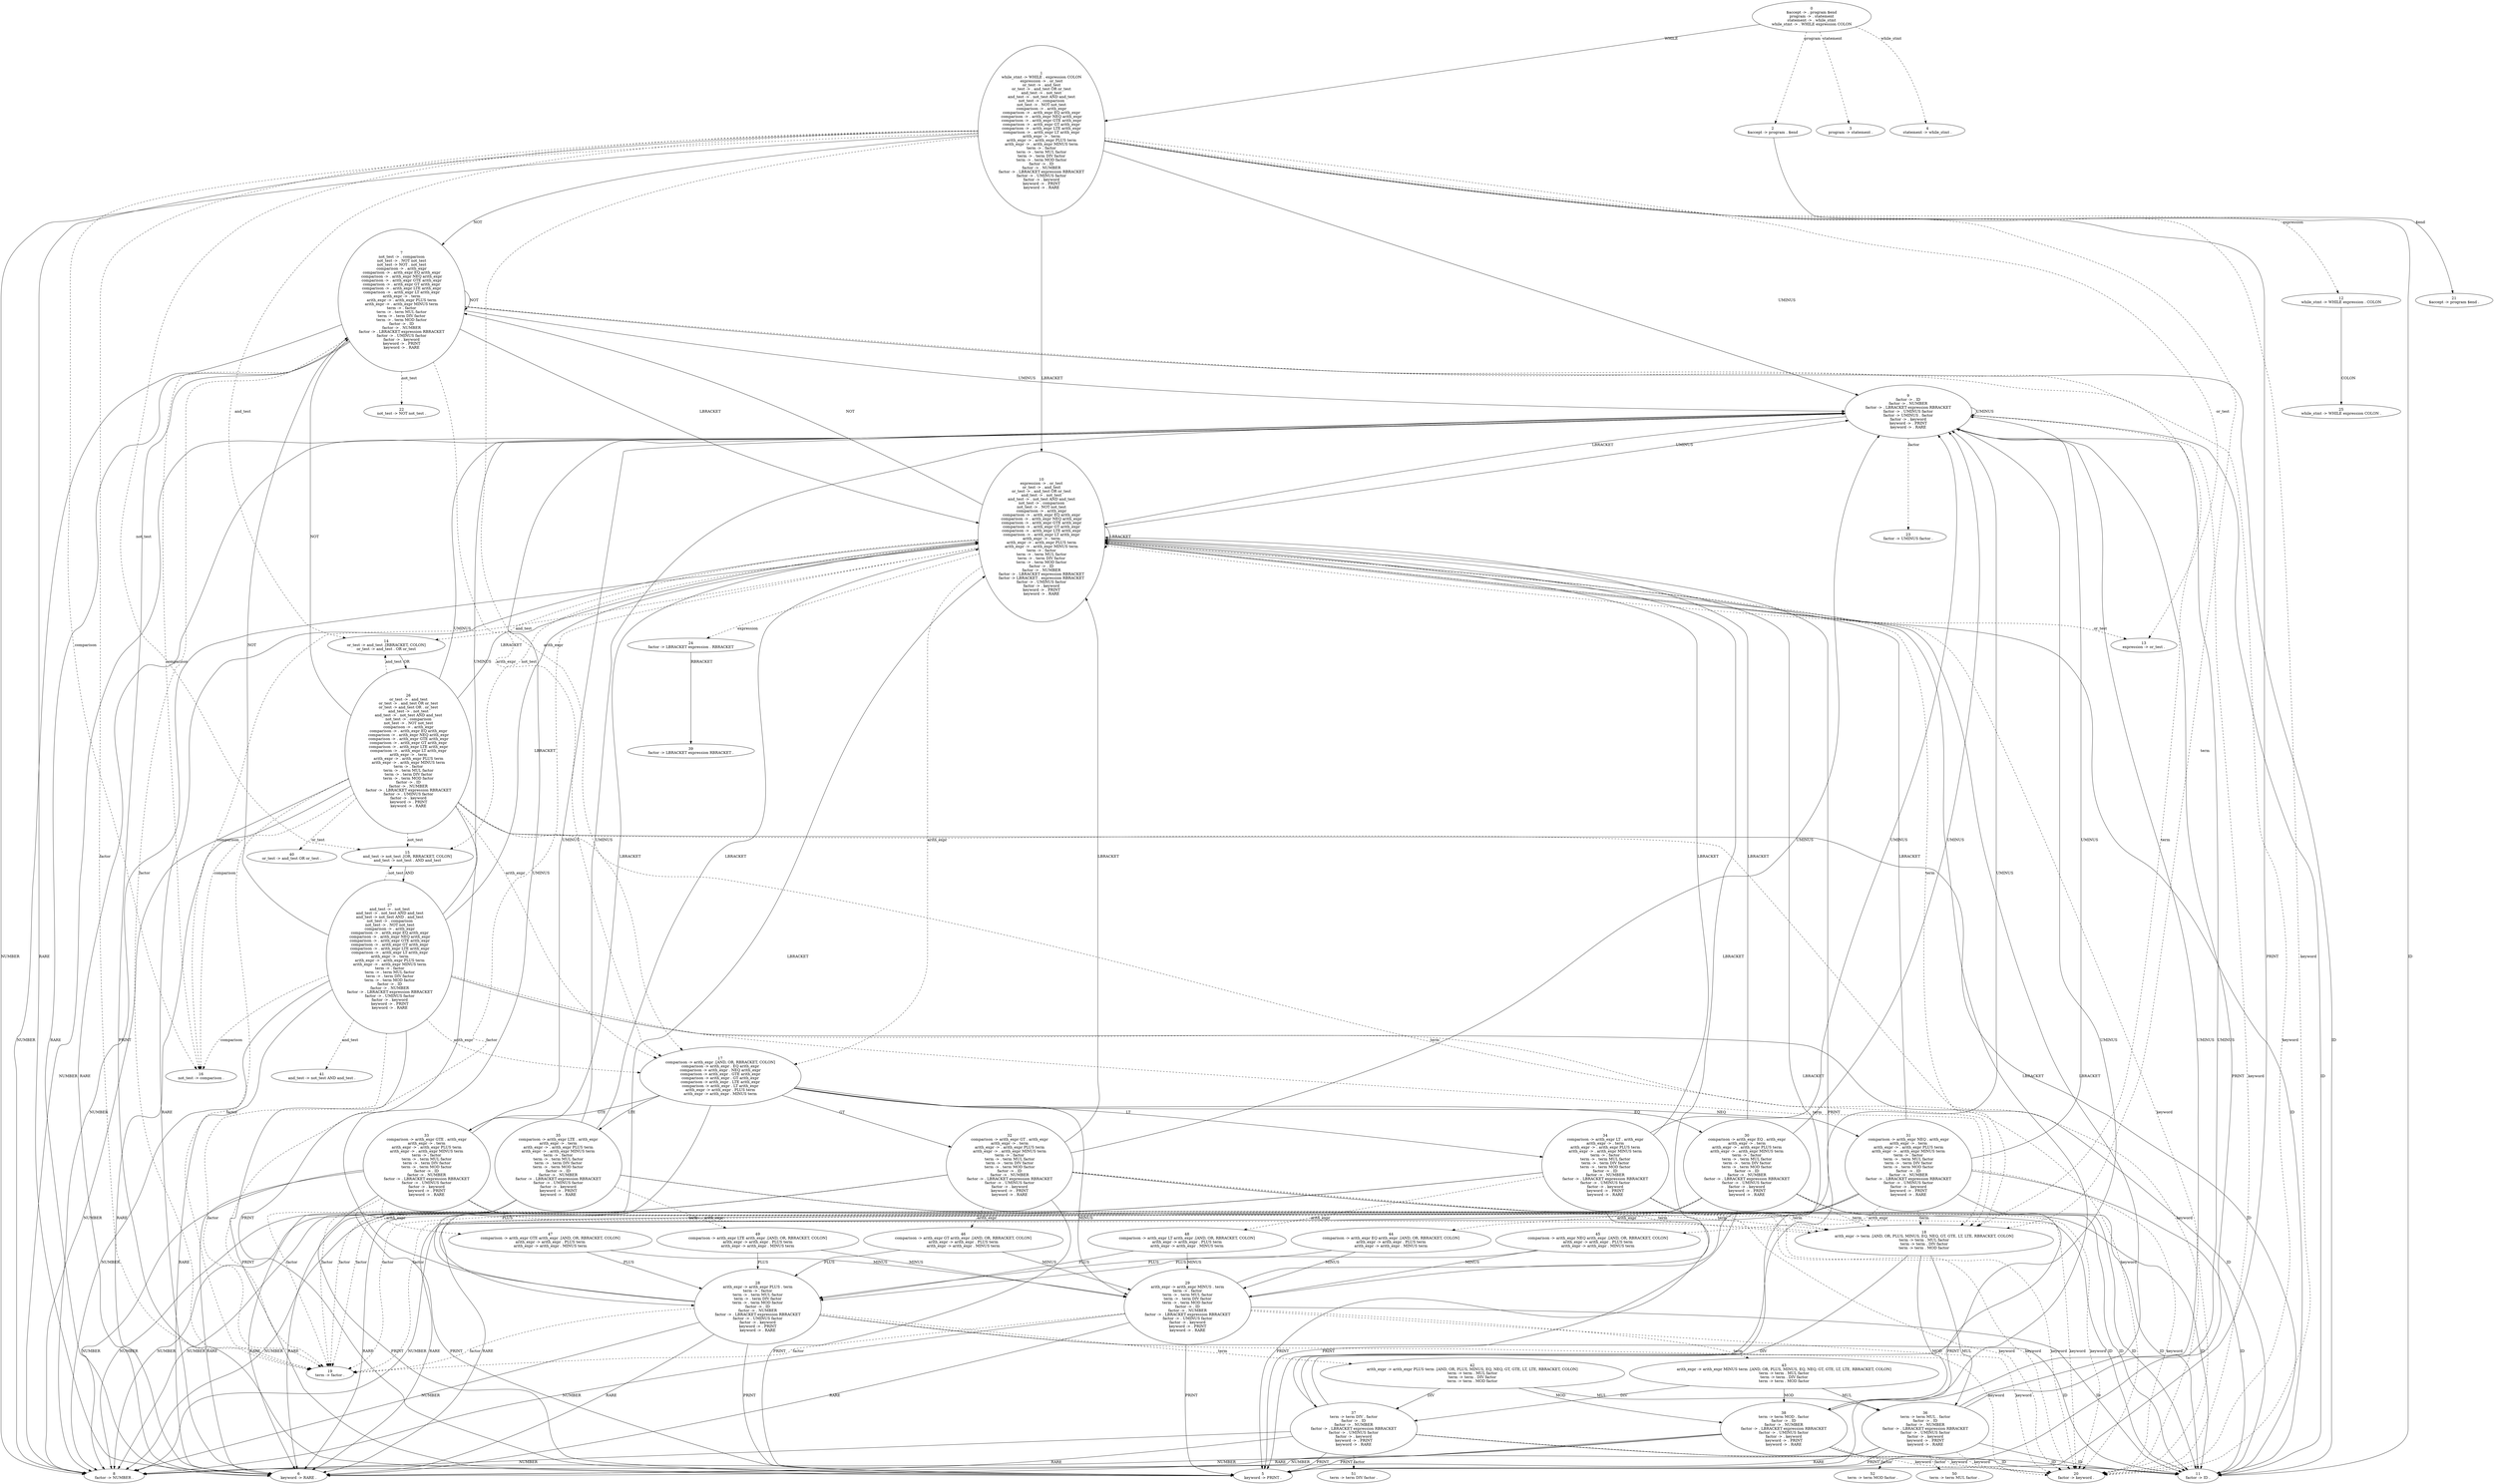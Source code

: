 digraph Automaton {
  0 [label="0\n$accept -> . program $end\nprogram -> . statement\nstatement -> . while_stmt\nwhile_stmt -> . WHILE expression COLON"]
  0 -> 1 [style=solid label="WHILE"]
  0 -> 2 [style=dashed label="program"]
  0 -> 3 [style=dashed label="statement"]
  0 -> 4 [style=dashed label="while_stmt"]
  1 [label="1\nwhile_stmt -> WHILE . expression COLON\nexpression -> . or_test\nor_test -> . and_test\nor_test -> . and_test OR or_test\nand_test -> . not_test\nand_test -> . not_test AND and_test\nnot_test -> . comparison\nnot_test -> . NOT not_test\ncomparison -> . arith_expr\ncomparison -> . arith_expr EQ arith_expr\ncomparison -> . arith_expr NEQ arith_expr\ncomparison -> . arith_expr GTE arith_expr\ncomparison -> . arith_expr GT arith_expr\ncomparison -> . arith_expr LTE arith_expr\ncomparison -> . arith_expr LT arith_expr\narith_expr -> . term\narith_expr -> . arith_expr PLUS term\narith_expr -> . arith_expr MINUS term\nterm -> . factor\nterm -> . term MUL factor\nterm -> . term DIV factor\nterm -> . term MOD factor\nfactor -> . ID\nfactor -> . NUMBER\nfactor -> . LBRACKET expression RBRACKET\nfactor -> . UMINUS factor\nfactor -> . keyword\nkeyword -> . PRINT\nkeyword -> . RARE"]
  1 -> 5 [style=solid label="PRINT"]
  1 -> 6 [style=solid label="RARE"]
  1 -> 7 [style=solid label="NOT"]
  1 -> 8 [style=solid label="NUMBER"]
  1 -> 9 [style=solid label="UMINUS"]
  1 -> 10 [style=solid label="LBRACKET"]
  1 -> 11 [style=solid label="ID"]
  1 -> 12 [style=dashed label="expression"]
  1 -> 13 [style=dashed label="or_test"]
  1 -> 14 [style=dashed label="and_test"]
  1 -> 15 [style=dashed label="not_test"]
  1 -> 16 [style=dashed label="comparison"]
  1 -> 17 [style=dashed label="arith_expr"]
  1 -> 18 [style=dashed label="term"]
  1 -> 19 [style=dashed label="factor"]
  1 -> 20 [style=dashed label="keyword"]
  2 [label="2\n$accept -> program . $end"]
  2 -> 21 [style=solid label="$end"]
  3 [label="3\nprogram -> statement ."]
  4 [label="4\nstatement -> while_stmt ."]
  5 [label="5\nkeyword -> PRINT ."]
  6 [label="6\nkeyword -> RARE ."]
  7 [label="7\nnot_test -> . comparison\nnot_test -> . NOT not_test\nnot_test -> NOT . not_test\ncomparison -> . arith_expr\ncomparison -> . arith_expr EQ arith_expr\ncomparison -> . arith_expr NEQ arith_expr\ncomparison -> . arith_expr GTE arith_expr\ncomparison -> . arith_expr GT arith_expr\ncomparison -> . arith_expr LTE arith_expr\ncomparison -> . arith_expr LT arith_expr\narith_expr -> . term\narith_expr -> . arith_expr PLUS term\narith_expr -> . arith_expr MINUS term\nterm -> . factor\nterm -> . term MUL factor\nterm -> . term DIV factor\nterm -> . term MOD factor\nfactor -> . ID\nfactor -> . NUMBER\nfactor -> . LBRACKET expression RBRACKET\nfactor -> . UMINUS factor\nfactor -> . keyword\nkeyword -> . PRINT\nkeyword -> . RARE"]
  7 -> 5 [style=solid label="PRINT"]
  7 -> 6 [style=solid label="RARE"]
  7 -> 7 [style=solid label="NOT"]
  7 -> 8 [style=solid label="NUMBER"]
  7 -> 9 [style=solid label="UMINUS"]
  7 -> 10 [style=solid label="LBRACKET"]
  7 -> 11 [style=solid label="ID"]
  7 -> 22 [style=dashed label="not_test"]
  7 -> 16 [style=dashed label="comparison"]
  7 -> 17 [style=dashed label="arith_expr"]
  7 -> 18 [style=dashed label="term"]
  7 -> 19 [style=dashed label="factor"]
  7 -> 20 [style=dashed label="keyword"]
  8 [label="8\nfactor -> NUMBER ."]
  9 [label="9\nfactor -> . ID\nfactor -> . NUMBER\nfactor -> . LBRACKET expression RBRACKET\nfactor -> . UMINUS factor\nfactor -> UMINUS . factor\nfactor -> . keyword\nkeyword -> . PRINT\nkeyword -> . RARE"]
  9 -> 5 [style=solid label="PRINT"]
  9 -> 6 [style=solid label="RARE"]
  9 -> 8 [style=solid label="NUMBER"]
  9 -> 9 [style=solid label="UMINUS"]
  9 -> 10 [style=solid label="LBRACKET"]
  9 -> 11 [style=solid label="ID"]
  9 -> 23 [style=dashed label="factor"]
  9 -> 20 [style=dashed label="keyword"]
  10 [label="10\nexpression -> . or_test\nor_test -> . and_test\nor_test -> . and_test OR or_test\nand_test -> . not_test\nand_test -> . not_test AND and_test\nnot_test -> . comparison\nnot_test -> . NOT not_test\ncomparison -> . arith_expr\ncomparison -> . arith_expr EQ arith_expr\ncomparison -> . arith_expr NEQ arith_expr\ncomparison -> . arith_expr GTE arith_expr\ncomparison -> . arith_expr GT arith_expr\ncomparison -> . arith_expr LTE arith_expr\ncomparison -> . arith_expr LT arith_expr\narith_expr -> . term\narith_expr -> . arith_expr PLUS term\narith_expr -> . arith_expr MINUS term\nterm -> . factor\nterm -> . term MUL factor\nterm -> . term DIV factor\nterm -> . term MOD factor\nfactor -> . ID\nfactor -> . NUMBER\nfactor -> . LBRACKET expression RBRACKET\nfactor -> LBRACKET . expression RBRACKET\nfactor -> . UMINUS factor\nfactor -> . keyword\nkeyword -> . PRINT\nkeyword -> . RARE"]
  10 -> 5 [style=solid label="PRINT"]
  10 -> 6 [style=solid label="RARE"]
  10 -> 7 [style=solid label="NOT"]
  10 -> 8 [style=solid label="NUMBER"]
  10 -> 9 [style=solid label="UMINUS"]
  10 -> 10 [style=solid label="LBRACKET"]
  10 -> 11 [style=solid label="ID"]
  10 -> 24 [style=dashed label="expression"]
  10 -> 13 [style=dashed label="or_test"]
  10 -> 14 [style=dashed label="and_test"]
  10 -> 15 [style=dashed label="not_test"]
  10 -> 16 [style=dashed label="comparison"]
  10 -> 17 [style=dashed label="arith_expr"]
  10 -> 18 [style=dashed label="term"]
  10 -> 19 [style=dashed label="factor"]
  10 -> 20 [style=dashed label="keyword"]
  11 [label="11\nfactor -> ID ."]
  12 [label="12\nwhile_stmt -> WHILE expression . COLON"]
  12 -> 25 [style=solid label="COLON"]
  13 [label="13\nexpression -> or_test ."]
  14 [label="14\nor_test -> and_test .[RBRACKET, COLON]\nor_test -> and_test . OR or_test"]
  14 -> 26 [style=solid label="OR"]
  15 [label="15\nand_test -> not_test .[OR, RBRACKET, COLON]\nand_test -> not_test . AND and_test"]
  15 -> 27 [style=solid label="AND"]
  16 [label="16\nnot_test -> comparison ."]
  17 [label="17\ncomparison -> arith_expr .[AND, OR, RBRACKET, COLON]\ncomparison -> arith_expr . EQ arith_expr\ncomparison -> arith_expr . NEQ arith_expr\ncomparison -> arith_expr . GTE arith_expr\ncomparison -> arith_expr . GT arith_expr\ncomparison -> arith_expr . LTE arith_expr\ncomparison -> arith_expr . LT arith_expr\narith_expr -> arith_expr . PLUS term\narith_expr -> arith_expr . MINUS term"]
  17 -> 28 [style=solid label="PLUS"]
  17 -> 29 [style=solid label="MINUS"]
  17 -> 30 [style=solid label="EQ"]
  17 -> 31 [style=solid label="NEQ"]
  17 -> 32 [style=solid label="GT"]
  17 -> 33 [style=solid label="GTE"]
  17 -> 34 [style=solid label="LT"]
  17 -> 35 [style=solid label="LTE"]
  18 [label="18\narith_expr -> term .[AND, OR, PLUS, MINUS, EQ, NEQ, GT, GTE, LT, LTE, RBRACKET, COLON]\nterm -> term . MUL factor\nterm -> term . DIV factor\nterm -> term . MOD factor"]
  18 -> 36 [style=solid label="MUL"]
  18 -> 37 [style=solid label="DIV"]
  18 -> 38 [style=solid label="MOD"]
  19 [label="19\nterm -> factor ."]
  20 [label="20\nfactor -> keyword ."]
  21 [label="21\n$accept -> program $end ."]
  22 [label="22\nnot_test -> NOT not_test ."]
  23 [label="23\nfactor -> UMINUS factor ."]
  24 [label="24\nfactor -> LBRACKET expression . RBRACKET"]
  24 -> 39 [style=solid label="RBRACKET"]
  25 [label="25\nwhile_stmt -> WHILE expression COLON ."]
  26 [label="26\nor_test -> . and_test\nor_test -> . and_test OR or_test\nor_test -> and_test OR . or_test\nand_test -> . not_test\nand_test -> . not_test AND and_test\nnot_test -> . comparison\nnot_test -> . NOT not_test\ncomparison -> . arith_expr\ncomparison -> . arith_expr EQ arith_expr\ncomparison -> . arith_expr NEQ arith_expr\ncomparison -> . arith_expr GTE arith_expr\ncomparison -> . arith_expr GT arith_expr\ncomparison -> . arith_expr LTE arith_expr\ncomparison -> . arith_expr LT arith_expr\narith_expr -> . term\narith_expr -> . arith_expr PLUS term\narith_expr -> . arith_expr MINUS term\nterm -> . factor\nterm -> . term MUL factor\nterm -> . term DIV factor\nterm -> . term MOD factor\nfactor -> . ID\nfactor -> . NUMBER\nfactor -> . LBRACKET expression RBRACKET\nfactor -> . UMINUS factor\nfactor -> . keyword\nkeyword -> . PRINT\nkeyword -> . RARE"]
  26 -> 5 [style=solid label="PRINT"]
  26 -> 6 [style=solid label="RARE"]
  26 -> 7 [style=solid label="NOT"]
  26 -> 8 [style=solid label="NUMBER"]
  26 -> 9 [style=solid label="UMINUS"]
  26 -> 10 [style=solid label="LBRACKET"]
  26 -> 11 [style=solid label="ID"]
  26 -> 40 [style=dashed label="or_test"]
  26 -> 14 [style=dashed label="and_test"]
  26 -> 15 [style=dashed label="not_test"]
  26 -> 16 [style=dashed label="comparison"]
  26 -> 17 [style=dashed label="arith_expr"]
  26 -> 18 [style=dashed label="term"]
  26 -> 19 [style=dashed label="factor"]
  26 -> 20 [style=dashed label="keyword"]
  27 [label="27\nand_test -> . not_test\nand_test -> . not_test AND and_test\nand_test -> not_test AND . and_test\nnot_test -> . comparison\nnot_test -> . NOT not_test\ncomparison -> . arith_expr\ncomparison -> . arith_expr EQ arith_expr\ncomparison -> . arith_expr NEQ arith_expr\ncomparison -> . arith_expr GTE arith_expr\ncomparison -> . arith_expr GT arith_expr\ncomparison -> . arith_expr LTE arith_expr\ncomparison -> . arith_expr LT arith_expr\narith_expr -> . term\narith_expr -> . arith_expr PLUS term\narith_expr -> . arith_expr MINUS term\nterm -> . factor\nterm -> . term MUL factor\nterm -> . term DIV factor\nterm -> . term MOD factor\nfactor -> . ID\nfactor -> . NUMBER\nfactor -> . LBRACKET expression RBRACKET\nfactor -> . UMINUS factor\nfactor -> . keyword\nkeyword -> . PRINT\nkeyword -> . RARE"]
  27 -> 5 [style=solid label="PRINT"]
  27 -> 6 [style=solid label="RARE"]
  27 -> 7 [style=solid label="NOT"]
  27 -> 8 [style=solid label="NUMBER"]
  27 -> 9 [style=solid label="UMINUS"]
  27 -> 10 [style=solid label="LBRACKET"]
  27 -> 11 [style=solid label="ID"]
  27 -> 41 [style=dashed label="and_test"]
  27 -> 15 [style=dashed label="not_test"]
  27 -> 16 [style=dashed label="comparison"]
  27 -> 17 [style=dashed label="arith_expr"]
  27 -> 18 [style=dashed label="term"]
  27 -> 19 [style=dashed label="factor"]
  27 -> 20 [style=dashed label="keyword"]
  28 [label="28\narith_expr -> arith_expr PLUS . term\nterm -> . factor\nterm -> . term MUL factor\nterm -> . term DIV factor\nterm -> . term MOD factor\nfactor -> . ID\nfactor -> . NUMBER\nfactor -> . LBRACKET expression RBRACKET\nfactor -> . UMINUS factor\nfactor -> . keyword\nkeyword -> . PRINT\nkeyword -> . RARE"]
  28 -> 5 [style=solid label="PRINT"]
  28 -> 6 [style=solid label="RARE"]
  28 -> 8 [style=solid label="NUMBER"]
  28 -> 9 [style=solid label="UMINUS"]
  28 -> 10 [style=solid label="LBRACKET"]
  28 -> 11 [style=solid label="ID"]
  28 -> 42 [style=dashed label="term"]
  28 -> 19 [style=dashed label="factor"]
  28 -> 20 [style=dashed label="keyword"]
  29 [label="29\narith_expr -> arith_expr MINUS . term\nterm -> . factor\nterm -> . term MUL factor\nterm -> . term DIV factor\nterm -> . term MOD factor\nfactor -> . ID\nfactor -> . NUMBER\nfactor -> . LBRACKET expression RBRACKET\nfactor -> . UMINUS factor\nfactor -> . keyword\nkeyword -> . PRINT\nkeyword -> . RARE"]
  29 -> 5 [style=solid label="PRINT"]
  29 -> 6 [style=solid label="RARE"]
  29 -> 8 [style=solid label="NUMBER"]
  29 -> 9 [style=solid label="UMINUS"]
  29 -> 10 [style=solid label="LBRACKET"]
  29 -> 11 [style=solid label="ID"]
  29 -> 43 [style=dashed label="term"]
  29 -> 19 [style=dashed label="factor"]
  29 -> 20 [style=dashed label="keyword"]
  30 [label="30\ncomparison -> arith_expr EQ . arith_expr\narith_expr -> . term\narith_expr -> . arith_expr PLUS term\narith_expr -> . arith_expr MINUS term\nterm -> . factor\nterm -> . term MUL factor\nterm -> . term DIV factor\nterm -> . term MOD factor\nfactor -> . ID\nfactor -> . NUMBER\nfactor -> . LBRACKET expression RBRACKET\nfactor -> . UMINUS factor\nfactor -> . keyword\nkeyword -> . PRINT\nkeyword -> . RARE"]
  30 -> 5 [style=solid label="PRINT"]
  30 -> 6 [style=solid label="RARE"]
  30 -> 8 [style=solid label="NUMBER"]
  30 -> 9 [style=solid label="UMINUS"]
  30 -> 10 [style=solid label="LBRACKET"]
  30 -> 11 [style=solid label="ID"]
  30 -> 44 [style=dashed label="arith_expr"]
  30 -> 18 [style=dashed label="term"]
  30 -> 19 [style=dashed label="factor"]
  30 -> 20 [style=dashed label="keyword"]
  31 [label="31\ncomparison -> arith_expr NEQ . arith_expr\narith_expr -> . term\narith_expr -> . arith_expr PLUS term\narith_expr -> . arith_expr MINUS term\nterm -> . factor\nterm -> . term MUL factor\nterm -> . term DIV factor\nterm -> . term MOD factor\nfactor -> . ID\nfactor -> . NUMBER\nfactor -> . LBRACKET expression RBRACKET\nfactor -> . UMINUS factor\nfactor -> . keyword\nkeyword -> . PRINT\nkeyword -> . RARE"]
  31 -> 5 [style=solid label="PRINT"]
  31 -> 6 [style=solid label="RARE"]
  31 -> 8 [style=solid label="NUMBER"]
  31 -> 9 [style=solid label="UMINUS"]
  31 -> 10 [style=solid label="LBRACKET"]
  31 -> 11 [style=solid label="ID"]
  31 -> 45 [style=dashed label="arith_expr"]
  31 -> 18 [style=dashed label="term"]
  31 -> 19 [style=dashed label="factor"]
  31 -> 20 [style=dashed label="keyword"]
  32 [label="32\ncomparison -> arith_expr GT . arith_expr\narith_expr -> . term\narith_expr -> . arith_expr PLUS term\narith_expr -> . arith_expr MINUS term\nterm -> . factor\nterm -> . term MUL factor\nterm -> . term DIV factor\nterm -> . term MOD factor\nfactor -> . ID\nfactor -> . NUMBER\nfactor -> . LBRACKET expression RBRACKET\nfactor -> . UMINUS factor\nfactor -> . keyword\nkeyword -> . PRINT\nkeyword -> . RARE"]
  32 -> 5 [style=solid label="PRINT"]
  32 -> 6 [style=solid label="RARE"]
  32 -> 8 [style=solid label="NUMBER"]
  32 -> 9 [style=solid label="UMINUS"]
  32 -> 10 [style=solid label="LBRACKET"]
  32 -> 11 [style=solid label="ID"]
  32 -> 46 [style=dashed label="arith_expr"]
  32 -> 18 [style=dashed label="term"]
  32 -> 19 [style=dashed label="factor"]
  32 -> 20 [style=dashed label="keyword"]
  33 [label="33\ncomparison -> arith_expr GTE . arith_expr\narith_expr -> . term\narith_expr -> . arith_expr PLUS term\narith_expr -> . arith_expr MINUS term\nterm -> . factor\nterm -> . term MUL factor\nterm -> . term DIV factor\nterm -> . term MOD factor\nfactor -> . ID\nfactor -> . NUMBER\nfactor -> . LBRACKET expression RBRACKET\nfactor -> . UMINUS factor\nfactor -> . keyword\nkeyword -> . PRINT\nkeyword -> . RARE"]
  33 -> 5 [style=solid label="PRINT"]
  33 -> 6 [style=solid label="RARE"]
  33 -> 8 [style=solid label="NUMBER"]
  33 -> 9 [style=solid label="UMINUS"]
  33 -> 10 [style=solid label="LBRACKET"]
  33 -> 11 [style=solid label="ID"]
  33 -> 47 [style=dashed label="arith_expr"]
  33 -> 18 [style=dashed label="term"]
  33 -> 19 [style=dashed label="factor"]
  33 -> 20 [style=dashed label="keyword"]
  34 [label="34\ncomparison -> arith_expr LT . arith_expr\narith_expr -> . term\narith_expr -> . arith_expr PLUS term\narith_expr -> . arith_expr MINUS term\nterm -> . factor\nterm -> . term MUL factor\nterm -> . term DIV factor\nterm -> . term MOD factor\nfactor -> . ID\nfactor -> . NUMBER\nfactor -> . LBRACKET expression RBRACKET\nfactor -> . UMINUS factor\nfactor -> . keyword\nkeyword -> . PRINT\nkeyword -> . RARE"]
  34 -> 5 [style=solid label="PRINT"]
  34 -> 6 [style=solid label="RARE"]
  34 -> 8 [style=solid label="NUMBER"]
  34 -> 9 [style=solid label="UMINUS"]
  34 -> 10 [style=solid label="LBRACKET"]
  34 -> 11 [style=solid label="ID"]
  34 -> 48 [style=dashed label="arith_expr"]
  34 -> 18 [style=dashed label="term"]
  34 -> 19 [style=dashed label="factor"]
  34 -> 20 [style=dashed label="keyword"]
  35 [label="35\ncomparison -> arith_expr LTE . arith_expr\narith_expr -> . term\narith_expr -> . arith_expr PLUS term\narith_expr -> . arith_expr MINUS term\nterm -> . factor\nterm -> . term MUL factor\nterm -> . term DIV factor\nterm -> . term MOD factor\nfactor -> . ID\nfactor -> . NUMBER\nfactor -> . LBRACKET expression RBRACKET\nfactor -> . UMINUS factor\nfactor -> . keyword\nkeyword -> . PRINT\nkeyword -> . RARE"]
  35 -> 5 [style=solid label="PRINT"]
  35 -> 6 [style=solid label="RARE"]
  35 -> 8 [style=solid label="NUMBER"]
  35 -> 9 [style=solid label="UMINUS"]
  35 -> 10 [style=solid label="LBRACKET"]
  35 -> 11 [style=solid label="ID"]
  35 -> 49 [style=dashed label="arith_expr"]
  35 -> 18 [style=dashed label="term"]
  35 -> 19 [style=dashed label="factor"]
  35 -> 20 [style=dashed label="keyword"]
  36 [label="36\nterm -> term MUL . factor\nfactor -> . ID\nfactor -> . NUMBER\nfactor -> . LBRACKET expression RBRACKET\nfactor -> . UMINUS factor\nfactor -> . keyword\nkeyword -> . PRINT\nkeyword -> . RARE"]
  36 -> 5 [style=solid label="PRINT"]
  36 -> 6 [style=solid label="RARE"]
  36 -> 8 [style=solid label="NUMBER"]
  36 -> 9 [style=solid label="UMINUS"]
  36 -> 10 [style=solid label="LBRACKET"]
  36 -> 11 [style=solid label="ID"]
  36 -> 50 [style=dashed label="factor"]
  36 -> 20 [style=dashed label="keyword"]
  37 [label="37\nterm -> term DIV . factor\nfactor -> . ID\nfactor -> . NUMBER\nfactor -> . LBRACKET expression RBRACKET\nfactor -> . UMINUS factor\nfactor -> . keyword\nkeyword -> . PRINT\nkeyword -> . RARE"]
  37 -> 5 [style=solid label="PRINT"]
  37 -> 6 [style=solid label="RARE"]
  37 -> 8 [style=solid label="NUMBER"]
  37 -> 9 [style=solid label="UMINUS"]
  37 -> 10 [style=solid label="LBRACKET"]
  37 -> 11 [style=solid label="ID"]
  37 -> 51 [style=dashed label="factor"]
  37 -> 20 [style=dashed label="keyword"]
  38 [label="38\nterm -> term MOD . factor\nfactor -> . ID\nfactor -> . NUMBER\nfactor -> . LBRACKET expression RBRACKET\nfactor -> . UMINUS factor\nfactor -> . keyword\nkeyword -> . PRINT\nkeyword -> . RARE"]
  38 -> 5 [style=solid label="PRINT"]
  38 -> 6 [style=solid label="RARE"]
  38 -> 8 [style=solid label="NUMBER"]
  38 -> 9 [style=solid label="UMINUS"]
  38 -> 10 [style=solid label="LBRACKET"]
  38 -> 11 [style=solid label="ID"]
  38 -> 52 [style=dashed label="factor"]
  38 -> 20 [style=dashed label="keyword"]
  39 [label="39\nfactor -> LBRACKET expression RBRACKET ."]
  40 [label="40\nor_test -> and_test OR or_test ."]
  41 [label="41\nand_test -> not_test AND and_test ."]
  42 [label="42\narith_expr -> arith_expr PLUS term .[AND, OR, PLUS, MINUS, EQ, NEQ, GT, GTE, LT, LTE, RBRACKET, COLON]\nterm -> term . MUL factor\nterm -> term . DIV factor\nterm -> term . MOD factor"]
  42 -> 36 [style=solid label="MUL"]
  42 -> 37 [style=solid label="DIV"]
  42 -> 38 [style=solid label="MOD"]
  43 [label="43\narith_expr -> arith_expr MINUS term .[AND, OR, PLUS, MINUS, EQ, NEQ, GT, GTE, LT, LTE, RBRACKET, COLON]\nterm -> term . MUL factor\nterm -> term . DIV factor\nterm -> term . MOD factor"]
  43 -> 36 [style=solid label="MUL"]
  43 -> 37 [style=solid label="DIV"]
  43 -> 38 [style=solid label="MOD"]
  44 [label="44\ncomparison -> arith_expr EQ arith_expr .[AND, OR, RBRACKET, COLON]\narith_expr -> arith_expr . PLUS term\narith_expr -> arith_expr . MINUS term"]
  44 -> 28 [style=solid label="PLUS"]
  44 -> 29 [style=solid label="MINUS"]
  45 [label="45\ncomparison -> arith_expr NEQ arith_expr .[AND, OR, RBRACKET, COLON]\narith_expr -> arith_expr . PLUS term\narith_expr -> arith_expr . MINUS term"]
  45 -> 28 [style=solid label="PLUS"]
  45 -> 29 [style=solid label="MINUS"]
  46 [label="46\ncomparison -> arith_expr GT arith_expr .[AND, OR, RBRACKET, COLON]\narith_expr -> arith_expr . PLUS term\narith_expr -> arith_expr . MINUS term"]
  46 -> 28 [style=solid label="PLUS"]
  46 -> 29 [style=solid label="MINUS"]
  47 [label="47\ncomparison -> arith_expr GTE arith_expr .[AND, OR, RBRACKET, COLON]\narith_expr -> arith_expr . PLUS term\narith_expr -> arith_expr . MINUS term"]
  47 -> 28 [style=solid label="PLUS"]
  47 -> 29 [style=solid label="MINUS"]
  48 [label="48\ncomparison -> arith_expr LT arith_expr .[AND, OR, RBRACKET, COLON]\narith_expr -> arith_expr . PLUS term\narith_expr -> arith_expr . MINUS term"]
  48 -> 28 [style=solid label="PLUS"]
  48 -> 29 [style=solid label="MINUS"]
  49 [label="49\ncomparison -> arith_expr LTE arith_expr .[AND, OR, RBRACKET, COLON]\narith_expr -> arith_expr . PLUS term\narith_expr -> arith_expr . MINUS term"]
  49 -> 28 [style=solid label="PLUS"]
  49 -> 29 [style=solid label="MINUS"]
  50 [label="50\nterm -> term MUL factor ."]
  51 [label="51\nterm -> term DIV factor ."]
  52 [label="52\nterm -> term MOD factor ."]
}
